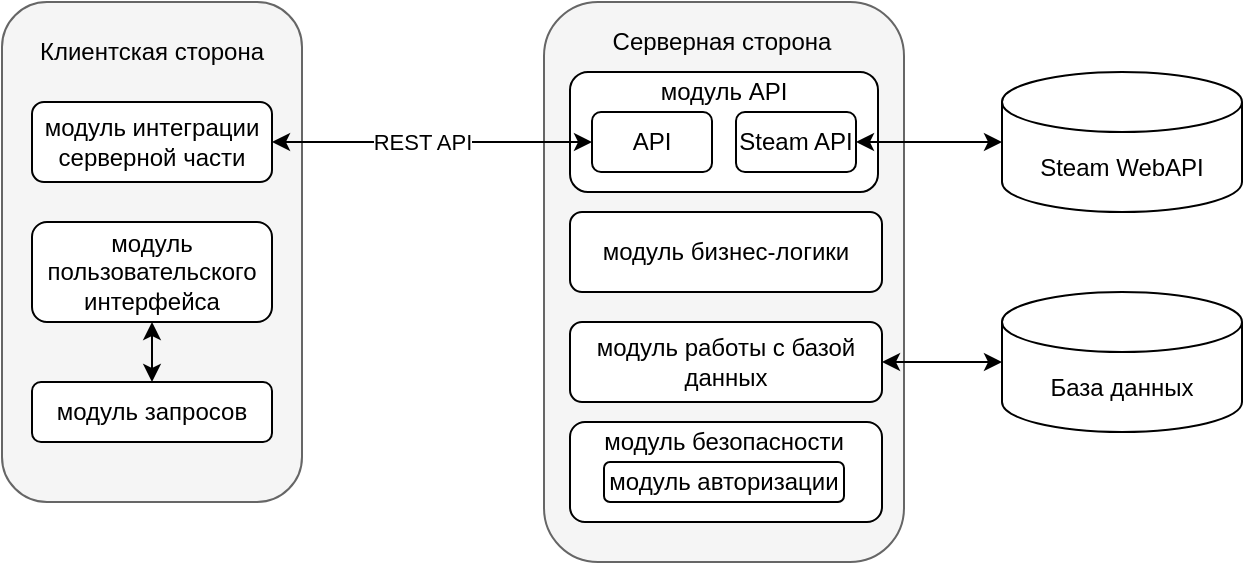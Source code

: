 <mxfile version="16.6.8" type="device"><diagram id="Zz6rY83YFUhVvpuNYK9k" name="Page-1"><mxGraphModel dx="700" dy="744" grid="1" gridSize="10" guides="1" tooltips="1" connect="1" arrows="1" fold="1" page="1" pageScale="1" pageWidth="827" pageHeight="1169" math="0" shadow="0"><root><mxCell id="0"/><mxCell id="1" parent="0"/><mxCell id="7EReS4dJihhEZZOQzTen-1" value="" style="rounded=1;whiteSpace=wrap;html=1;fillColor=#f5f5f5;fontColor=#333333;strokeColor=#666666;" vertex="1" parent="1"><mxGeometry x="110" y="200" width="150" height="250" as="geometry"/></mxCell><mxCell id="7EReS4dJihhEZZOQzTen-5" style="edgeStyle=orthogonalEdgeStyle;rounded=0;orthogonalLoop=1;jettySize=auto;html=1;exitX=0.5;exitY=1;exitDx=0;exitDy=0;entryX=0.5;entryY=0;entryDx=0;entryDy=0;strokeWidth=1;endArrow=classic;endFill=1;startArrow=classic;startFill=1;" edge="1" parent="1" source="7EReS4dJihhEZZOQzTen-2" target="7EReS4dJihhEZZOQzTen-4"><mxGeometry relative="1" as="geometry"/></mxCell><mxCell id="7EReS4dJihhEZZOQzTen-2" value="модуль пользовательского интерфейса" style="rounded=1;whiteSpace=wrap;html=1;" vertex="1" parent="1"><mxGeometry x="125" y="310" width="120" height="50" as="geometry"/></mxCell><mxCell id="7EReS4dJihhEZZOQzTen-3" value="модуль интеграции серверной части" style="rounded=1;whiteSpace=wrap;html=1;" vertex="1" parent="1"><mxGeometry x="125" y="250" width="120" height="40" as="geometry"/></mxCell><mxCell id="7EReS4dJihhEZZOQzTen-4" value="модуль запросов" style="rounded=1;whiteSpace=wrap;html=1;" vertex="1" parent="1"><mxGeometry x="125" y="390" width="120" height="30" as="geometry"/></mxCell><mxCell id="7EReS4dJihhEZZOQzTen-6" value="" style="rounded=1;whiteSpace=wrap;html=1;fillColor=#f5f5f5;fontColor=#333333;strokeColor=#666666;" vertex="1" parent="1"><mxGeometry x="381" y="200" width="180" height="280" as="geometry"/></mxCell><mxCell id="7EReS4dJihhEZZOQzTen-8" value="Клиентская сторона" style="text;html=1;strokeColor=none;fillColor=none;align=center;verticalAlign=middle;whiteSpace=wrap;rounded=0;" vertex="1" parent="1"><mxGeometry x="120" y="210" width="130" height="30" as="geometry"/></mxCell><mxCell id="7EReS4dJihhEZZOQzTen-9" value="Серверная сторона" style="text;html=1;strokeColor=none;fillColor=none;align=center;verticalAlign=middle;whiteSpace=wrap;rounded=0;" vertex="1" parent="1"><mxGeometry x="405" y="205" width="130" height="30" as="geometry"/></mxCell><mxCell id="7EReS4dJihhEZZOQzTen-10" value="" style="rounded=1;whiteSpace=wrap;html=1;" vertex="1" parent="1"><mxGeometry x="394" y="235" width="154" height="60" as="geometry"/></mxCell><mxCell id="7EReS4dJihhEZZOQzTen-11" value="API" style="rounded=1;whiteSpace=wrap;html=1;" vertex="1" parent="1"><mxGeometry x="405" y="255" width="60" height="30" as="geometry"/></mxCell><mxCell id="7EReS4dJihhEZZOQzTen-27" style="edgeStyle=orthogonalEdgeStyle;rounded=1;jumpSize=6;orthogonalLoop=1;jettySize=auto;html=1;exitX=1;exitY=0.5;exitDx=0;exitDy=0;entryX=0;entryY=0.5;entryDx=0;entryDy=0;entryPerimeter=0;startArrow=classic;startFill=1;endArrow=classic;endFill=1;strokeWidth=1;" edge="1" parent="1" source="7EReS4dJihhEZZOQzTen-12" target="7EReS4dJihhEZZOQzTen-26"><mxGeometry relative="1" as="geometry"/></mxCell><mxCell id="7EReS4dJihhEZZOQzTen-12" value="Steam API" style="rounded=1;whiteSpace=wrap;html=1;" vertex="1" parent="1"><mxGeometry x="477" y="255" width="60" height="30" as="geometry"/></mxCell><mxCell id="7EReS4dJihhEZZOQzTen-13" value="модуль API" style="text;html=1;strokeColor=none;fillColor=none;align=center;verticalAlign=middle;whiteSpace=wrap;rounded=0;" vertex="1" parent="1"><mxGeometry x="436" y="230" width="70" height="30" as="geometry"/></mxCell><mxCell id="7EReS4dJihhEZZOQzTen-15" value="модуль бизнес-логики" style="rounded=1;whiteSpace=wrap;html=1;" vertex="1" parent="1"><mxGeometry x="394" y="305" width="156" height="40" as="geometry"/></mxCell><mxCell id="7EReS4dJihhEZZOQzTen-25" style="edgeStyle=orthogonalEdgeStyle;rounded=1;jumpSize=6;orthogonalLoop=1;jettySize=auto;html=1;exitX=1;exitY=0.5;exitDx=0;exitDy=0;entryX=0;entryY=0.5;entryDx=0;entryDy=0;entryPerimeter=0;startArrow=classic;startFill=1;endArrow=classic;endFill=1;strokeWidth=1;" edge="1" parent="1" source="7EReS4dJihhEZZOQzTen-16" target="7EReS4dJihhEZZOQzTen-24"><mxGeometry relative="1" as="geometry"/></mxCell><mxCell id="7EReS4dJihhEZZOQzTen-16" value="модуль работы с базой данных" style="rounded=1;whiteSpace=wrap;html=1;" vertex="1" parent="1"><mxGeometry x="394" y="360" width="156" height="40" as="geometry"/></mxCell><mxCell id="7EReS4dJihhEZZOQzTen-17" value="" style="rounded=1;whiteSpace=wrap;html=1;" vertex="1" parent="1"><mxGeometry x="394" y="410" width="156" height="50" as="geometry"/></mxCell><mxCell id="7EReS4dJihhEZZOQzTen-18" value="модуль авторизации" style="rounded=1;whiteSpace=wrap;html=1;" vertex="1" parent="1"><mxGeometry x="411" y="430" width="120" height="20" as="geometry"/></mxCell><mxCell id="7EReS4dJihhEZZOQzTen-19" value="модуль безопасности" style="text;html=1;strokeColor=none;fillColor=none;align=center;verticalAlign=middle;whiteSpace=wrap;rounded=0;" vertex="1" parent="1"><mxGeometry x="401" y="405" width="140" height="30" as="geometry"/></mxCell><mxCell id="7EReS4dJihhEZZOQzTen-20" style="edgeStyle=orthogonalEdgeStyle;rounded=1;orthogonalLoop=1;jettySize=auto;html=1;exitX=1;exitY=0.5;exitDx=0;exitDy=0;entryX=0;entryY=0.5;entryDx=0;entryDy=0;startArrow=classic;startFill=1;endArrow=classic;endFill=1;strokeWidth=1;jumpSize=6;strokeColor=none;" edge="1" parent="1" source="7EReS4dJihhEZZOQzTen-3" target="7EReS4dJihhEZZOQzTen-10"><mxGeometry relative="1" as="geometry"/></mxCell><mxCell id="7EReS4dJihhEZZOQzTen-22" style="edgeStyle=orthogonalEdgeStyle;rounded=1;jumpSize=6;orthogonalLoop=1;jettySize=auto;html=1;exitX=1;exitY=0.5;exitDx=0;exitDy=0;entryX=0;entryY=0.5;entryDx=0;entryDy=0;startArrow=classic;startFill=1;endArrow=classic;endFill=1;strokeWidth=1;" edge="1" parent="1" source="7EReS4dJihhEZZOQzTen-3" target="7EReS4dJihhEZZOQzTen-11"><mxGeometry relative="1" as="geometry"/></mxCell><mxCell id="7EReS4dJihhEZZOQzTen-23" value="REST API" style="edgeLabel;html=1;align=center;verticalAlign=middle;resizable=0;points=[];" vertex="1" connectable="0" parent="7EReS4dJihhEZZOQzTen-22"><mxGeometry x="-0.298" y="1" relative="1" as="geometry"><mxPoint x="19" y="1" as="offset"/></mxGeometry></mxCell><mxCell id="7EReS4dJihhEZZOQzTen-24" value="База данных" style="shape=cylinder3;whiteSpace=wrap;html=1;boundedLbl=1;backgroundOutline=1;size=15;" vertex="1" parent="1"><mxGeometry x="610" y="345" width="120" height="70" as="geometry"/></mxCell><mxCell id="7EReS4dJihhEZZOQzTen-26" value="Steam WebAPI" style="shape=cylinder3;whiteSpace=wrap;html=1;boundedLbl=1;backgroundOutline=1;size=15;" vertex="1" parent="1"><mxGeometry x="610" y="235" width="120" height="70" as="geometry"/></mxCell></root></mxGraphModel></diagram></mxfile>